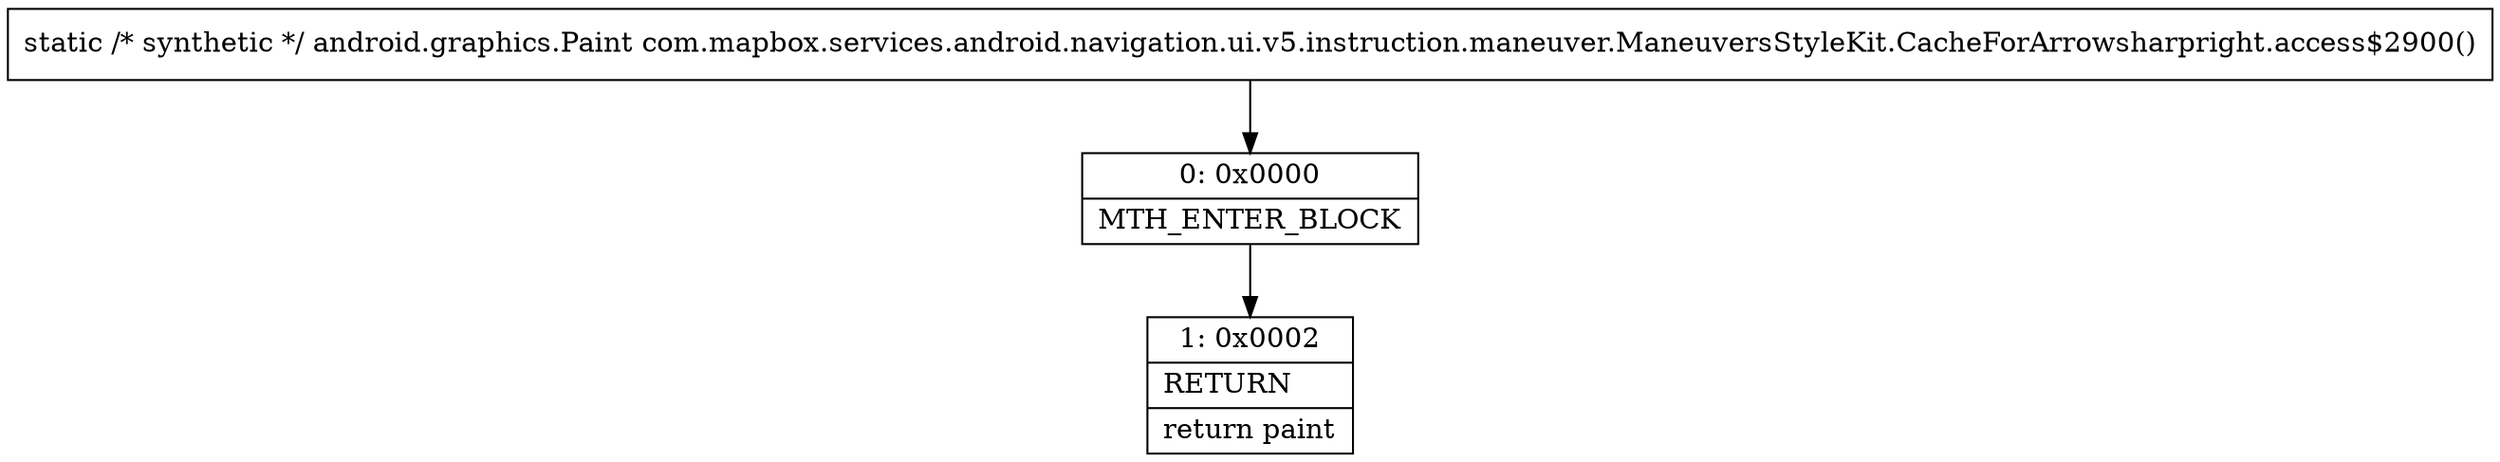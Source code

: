 digraph "CFG forcom.mapbox.services.android.navigation.ui.v5.instruction.maneuver.ManeuversStyleKit.CacheForArrowsharpright.access$2900()Landroid\/graphics\/Paint;" {
Node_0 [shape=record,label="{0\:\ 0x0000|MTH_ENTER_BLOCK\l}"];
Node_1 [shape=record,label="{1\:\ 0x0002|RETURN\l|return paint\l}"];
MethodNode[shape=record,label="{static \/* synthetic *\/ android.graphics.Paint com.mapbox.services.android.navigation.ui.v5.instruction.maneuver.ManeuversStyleKit.CacheForArrowsharpright.access$2900() }"];
MethodNode -> Node_0;
Node_0 -> Node_1;
}


